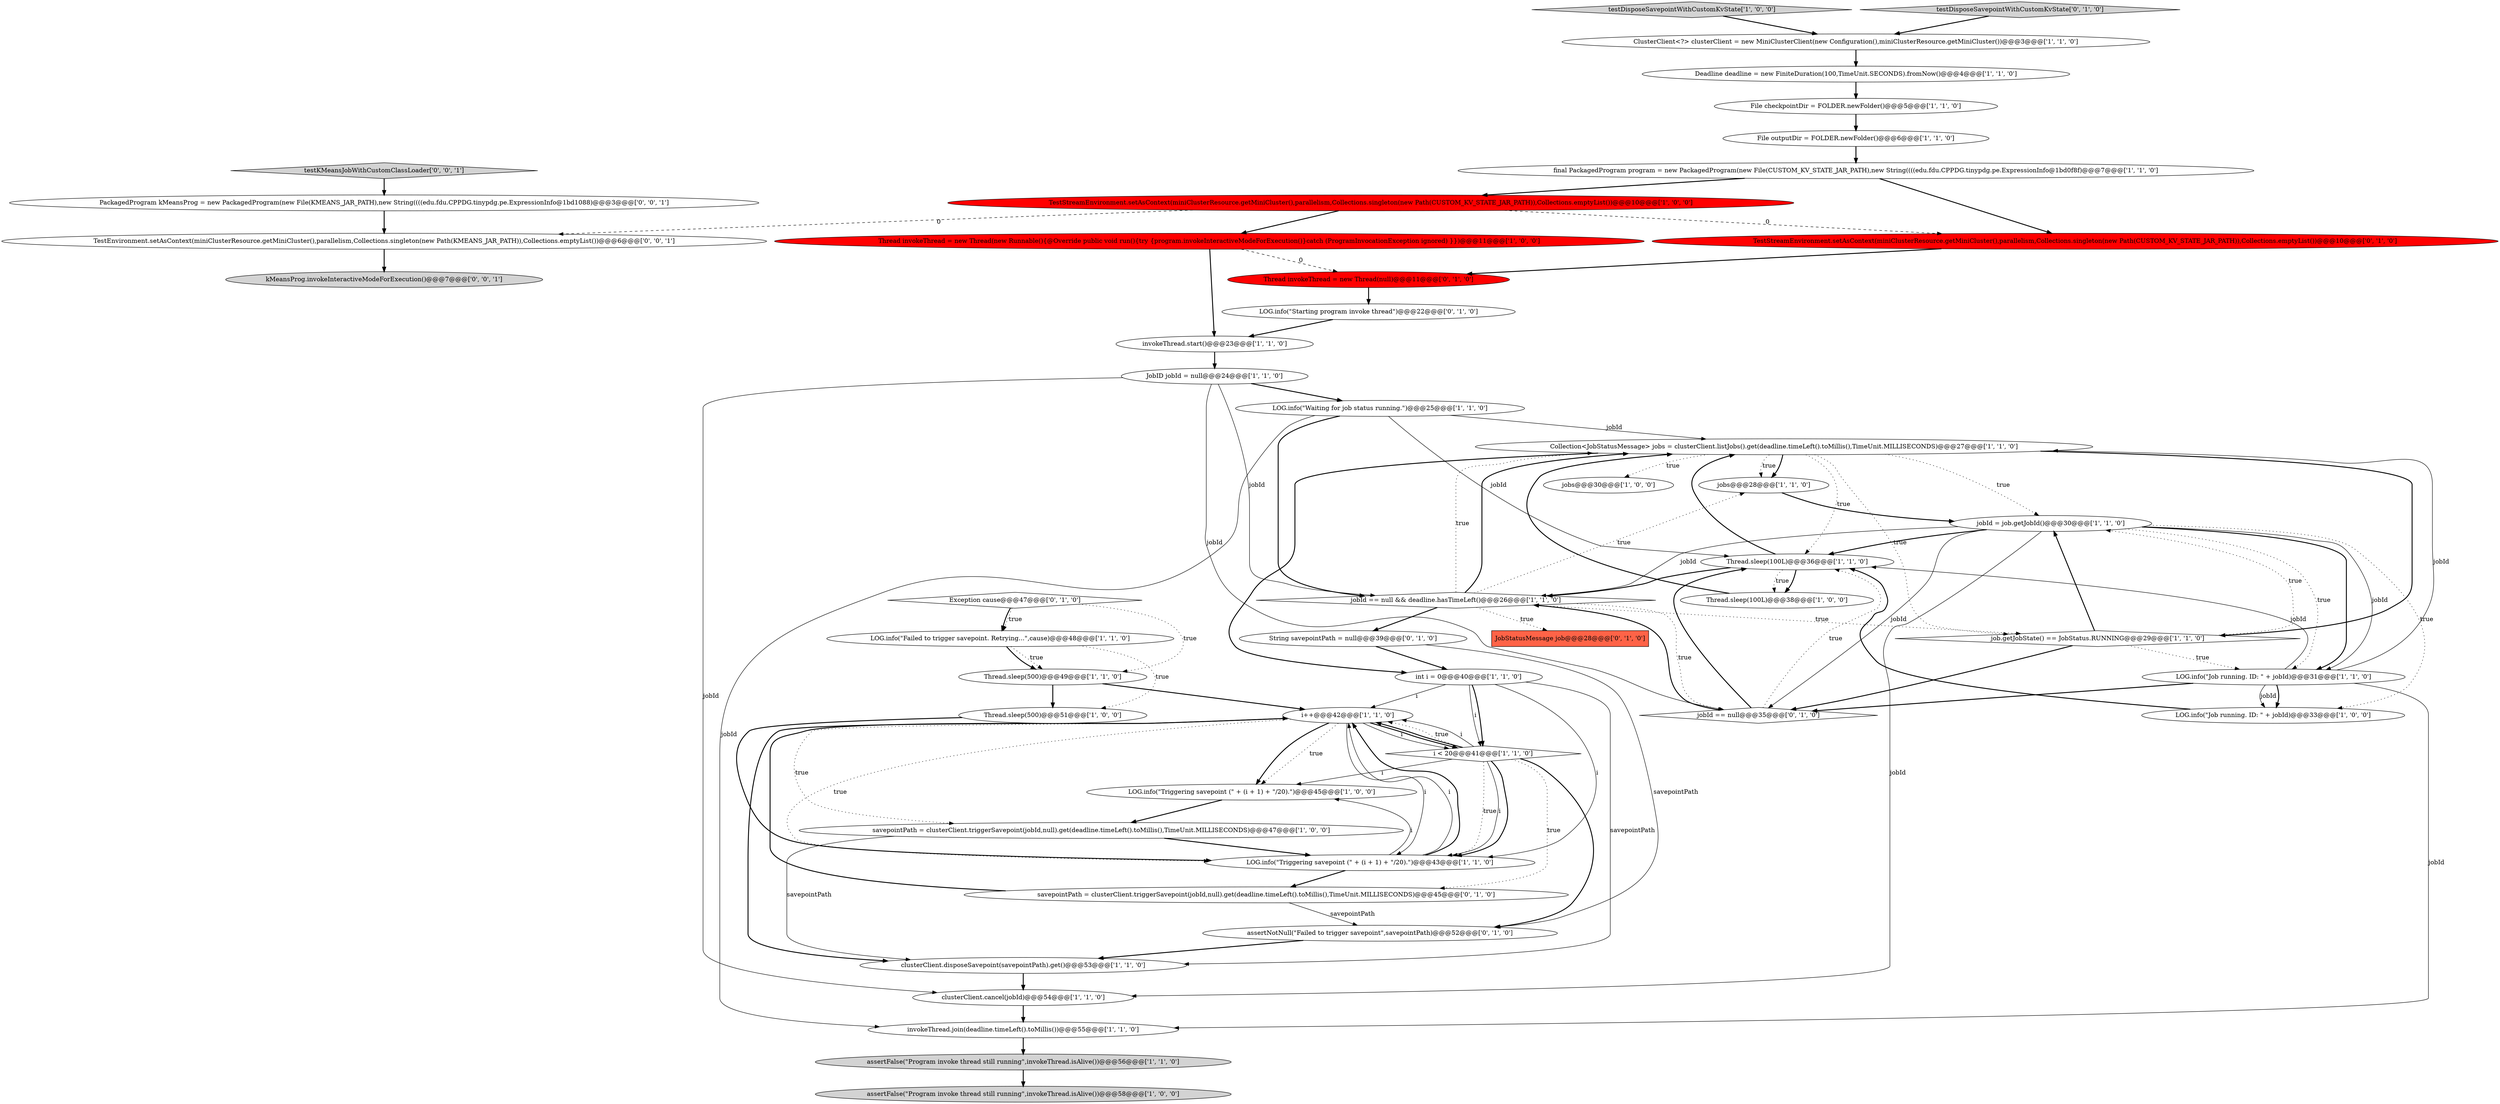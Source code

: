digraph {
22 [style = filled, label = "File checkpointDir = FOLDER.newFolder()@@@5@@@['1', '1', '0']", fillcolor = white, shape = ellipse image = "AAA0AAABBB1BBB"];
41 [style = filled, label = "savepointPath = clusterClient.triggerSavepoint(jobId,null).get(deadline.timeLeft().toMillis(),TimeUnit.MILLISECONDS)@@@45@@@['0', '1', '0']", fillcolor = white, shape = ellipse image = "AAA0AAABBB2BBB"];
3 [style = filled, label = "final PackagedProgram program = new PackagedProgram(new File(CUSTOM_KV_STATE_JAR_PATH),new String((((edu.fdu.CPPDG.tinypdg.pe.ExpressionInfo@1bd0f8f)@@@7@@@['1', '1', '0']", fillcolor = white, shape = ellipse image = "AAA0AAABBB1BBB"];
11 [style = filled, label = "assertFalse(\"Program invoke thread still running\",invokeThread.isAlive())@@@58@@@['1', '0', '0']", fillcolor = lightgray, shape = ellipse image = "AAA0AAABBB1BBB"];
28 [style = filled, label = "jobs@@@28@@@['1', '1', '0']", fillcolor = white, shape = ellipse image = "AAA0AAABBB1BBB"];
31 [style = filled, label = "assertFalse(\"Program invoke thread still running\",invokeThread.isAlive())@@@56@@@['1', '1', '0']", fillcolor = lightgray, shape = ellipse image = "AAA0AAABBB1BBB"];
46 [style = filled, label = "testKMeansJobWithCustomClassLoader['0', '0', '1']", fillcolor = lightgray, shape = diamond image = "AAA0AAABBB3BBB"];
8 [style = filled, label = "i++@@@42@@@['1', '1', '0']", fillcolor = white, shape = ellipse image = "AAA0AAABBB1BBB"];
29 [style = filled, label = "jobId = job.getJobId()@@@30@@@['1', '1', '0']", fillcolor = white, shape = ellipse image = "AAA0AAABBB1BBB"];
36 [style = filled, label = "String savepointPath = null@@@39@@@['0', '1', '0']", fillcolor = white, shape = ellipse image = "AAA0AAABBB2BBB"];
26 [style = filled, label = "i < 20@@@41@@@['1', '1', '0']", fillcolor = white, shape = diamond image = "AAA0AAABBB1BBB"];
30 [style = filled, label = "Collection<JobStatusMessage> jobs = clusterClient.listJobs().get(deadline.timeLeft().toMillis(),TimeUnit.MILLISECONDS)@@@27@@@['1', '1', '0']", fillcolor = white, shape = ellipse image = "AAA0AAABBB1BBB"];
17 [style = filled, label = "jobs@@@30@@@['1', '0', '0']", fillcolor = white, shape = ellipse image = "AAA0AAABBB1BBB"];
37 [style = filled, label = "LOG.info(\"Starting program invoke thread\")@@@22@@@['0', '1', '0']", fillcolor = white, shape = ellipse image = "AAA0AAABBB2BBB"];
9 [style = filled, label = "invokeThread.start()@@@23@@@['1', '1', '0']", fillcolor = white, shape = ellipse image = "AAA0AAABBB1BBB"];
5 [style = filled, label = "Thread.sleep(500)@@@49@@@['1', '1', '0']", fillcolor = white, shape = ellipse image = "AAA0AAABBB1BBB"];
4 [style = filled, label = "LOG.info(\"Waiting for job status running.\")@@@25@@@['1', '1', '0']", fillcolor = white, shape = ellipse image = "AAA0AAABBB1BBB"];
27 [style = filled, label = "Thread.sleep(500)@@@51@@@['1', '0', '0']", fillcolor = white, shape = ellipse image = "AAA0AAABBB1BBB"];
32 [style = filled, label = "testDisposeSavepointWithCustomKvState['1', '0', '0']", fillcolor = lightgray, shape = diamond image = "AAA0AAABBB1BBB"];
42 [style = filled, label = "testDisposeSavepointWithCustomKvState['0', '1', '0']", fillcolor = lightgray, shape = diamond image = "AAA0AAABBB2BBB"];
15 [style = filled, label = "Thread.sleep(100L)@@@36@@@['1', '1', '0']", fillcolor = white, shape = ellipse image = "AAA0AAABBB1BBB"];
12 [style = filled, label = "JobID jobId = null@@@24@@@['1', '1', '0']", fillcolor = white, shape = ellipse image = "AAA0AAABBB1BBB"];
47 [style = filled, label = "PackagedProgram kMeansProg = new PackagedProgram(new File(KMEANS_JAR_PATH),new String((((edu.fdu.CPPDG.tinypdg.pe.ExpressionInfo@1bd1088)@@@3@@@['0', '0', '1']", fillcolor = white, shape = ellipse image = "AAA0AAABBB3BBB"];
2 [style = filled, label = "ClusterClient<?> clusterClient = new MiniClusterClient(new Configuration(),miniClusterResource.getMiniCluster())@@@3@@@['1', '1', '0']", fillcolor = white, shape = ellipse image = "AAA0AAABBB1BBB"];
18 [style = filled, label = "LOG.info(\"Triggering savepoint (\" + (i + 1) + \"/20).\")@@@43@@@['1', '1', '0']", fillcolor = white, shape = ellipse image = "AAA0AAABBB1BBB"];
35 [style = filled, label = "assertNotNull(\"Failed to trigger savepoint\",savepointPath)@@@52@@@['0', '1', '0']", fillcolor = white, shape = ellipse image = "AAA0AAABBB2BBB"];
19 [style = filled, label = "File outputDir = FOLDER.newFolder()@@@6@@@['1', '1', '0']", fillcolor = white, shape = ellipse image = "AAA0AAABBB1BBB"];
48 [style = filled, label = "TestEnvironment.setAsContext(miniClusterResource.getMiniCluster(),parallelism,Collections.singleton(new Path(KMEANS_JAR_PATH)),Collections.emptyList())@@@6@@@['0', '0', '1']", fillcolor = white, shape = ellipse image = "AAA0AAABBB3BBB"];
39 [style = filled, label = "Thread invokeThread = new Thread(null)@@@11@@@['0', '1', '0']", fillcolor = red, shape = ellipse image = "AAA1AAABBB2BBB"];
44 [style = filled, label = "Exception cause@@@47@@@['0', '1', '0']", fillcolor = white, shape = diamond image = "AAA0AAABBB2BBB"];
6 [style = filled, label = "Thread.sleep(100L)@@@38@@@['1', '0', '0']", fillcolor = white, shape = ellipse image = "AAA0AAABBB1BBB"];
45 [style = filled, label = "kMeansProg.invokeInteractiveModeForExecution()@@@7@@@['0', '0', '1']", fillcolor = lightgray, shape = ellipse image = "AAA0AAABBB3BBB"];
20 [style = filled, label = "job.getJobState() == JobStatus.RUNNING@@@29@@@['1', '1', '0']", fillcolor = white, shape = diamond image = "AAA0AAABBB1BBB"];
23 [style = filled, label = "clusterClient.disposeSavepoint(savepointPath).get()@@@53@@@['1', '1', '0']", fillcolor = white, shape = ellipse image = "AAA0AAABBB1BBB"];
16 [style = filled, label = "Deadline deadline = new FiniteDuration(100,TimeUnit.SECONDS).fromNow()@@@4@@@['1', '1', '0']", fillcolor = white, shape = ellipse image = "AAA0AAABBB1BBB"];
7 [style = filled, label = "int i = 0@@@40@@@['1', '1', '0']", fillcolor = white, shape = ellipse image = "AAA0AAABBB1BBB"];
34 [style = filled, label = "savepointPath = clusterClient.triggerSavepoint(jobId,null).get(deadline.timeLeft().toMillis(),TimeUnit.MILLISECONDS)@@@47@@@['1', '0', '0']", fillcolor = white, shape = ellipse image = "AAA0AAABBB1BBB"];
14 [style = filled, label = "Thread invokeThread = new Thread(new Runnable(){@Override public void run(){try {program.invokeInteractiveModeForExecution()}catch (ProgramInvocationException ignored) }})@@@11@@@['1', '0', '0']", fillcolor = red, shape = ellipse image = "AAA1AAABBB1BBB"];
24 [style = filled, label = "clusterClient.cancel(jobId)@@@54@@@['1', '1', '0']", fillcolor = white, shape = ellipse image = "AAA0AAABBB1BBB"];
25 [style = filled, label = "jobId == null && deadline.hasTimeLeft()@@@26@@@['1', '1', '0']", fillcolor = white, shape = diamond image = "AAA0AAABBB1BBB"];
1 [style = filled, label = "TestStreamEnvironment.setAsContext(miniClusterResource.getMiniCluster(),parallelism,Collections.singleton(new Path(CUSTOM_KV_STATE_JAR_PATH)),Collections.emptyList())@@@10@@@['1', '0', '0']", fillcolor = red, shape = ellipse image = "AAA1AAABBB1BBB"];
40 [style = filled, label = "JobStatusMessage job@@@28@@@['0', '1', '0']", fillcolor = tomato, shape = box image = "AAA0AAABBB2BBB"];
13 [style = filled, label = "LOG.info(\"Job running. ID: \" + jobId)@@@33@@@['1', '0', '0']", fillcolor = white, shape = ellipse image = "AAA0AAABBB1BBB"];
21 [style = filled, label = "LOG.info(\"Job running. ID: \" + jobId)@@@31@@@['1', '1', '0']", fillcolor = white, shape = ellipse image = "AAA0AAABBB1BBB"];
33 [style = filled, label = "LOG.info(\"Triggering savepoint (\" + (i + 1) + \"/20).\")@@@45@@@['1', '0', '0']", fillcolor = white, shape = ellipse image = "AAA0AAABBB1BBB"];
43 [style = filled, label = "TestStreamEnvironment.setAsContext(miniClusterResource.getMiniCluster(),parallelism,Collections.singleton(new Path(CUSTOM_KV_STATE_JAR_PATH)),Collections.emptyList())@@@10@@@['0', '1', '0']", fillcolor = red, shape = ellipse image = "AAA1AAABBB2BBB"];
0 [style = filled, label = "LOG.info(\"Failed to trigger savepoint. Retrying...\",cause)@@@48@@@['1', '1', '0']", fillcolor = white, shape = ellipse image = "AAA0AAABBB1BBB"];
38 [style = filled, label = "jobId == null@@@35@@@['0', '1', '0']", fillcolor = white, shape = diamond image = "AAA0AAABBB2BBB"];
10 [style = filled, label = "invokeThread.join(deadline.timeLeft().toMillis())@@@55@@@['1', '1', '0']", fillcolor = white, shape = ellipse image = "AAA0AAABBB1BBB"];
29->15 [style = bold, label=""];
21->15 [style = solid, label="jobId"];
8->26 [style = solid, label="i"];
0->5 [style = dotted, label="true"];
4->25 [style = bold, label=""];
30->20 [style = bold, label=""];
15->25 [style = bold, label=""];
41->8 [style = bold, label=""];
25->30 [style = bold, label=""];
4->30 [style = solid, label="jobId"];
34->18 [style = bold, label=""];
4->15 [style = solid, label="jobId"];
25->28 [style = dotted, label="true"];
38->15 [style = bold, label=""];
37->9 [style = bold, label=""];
21->38 [style = bold, label=""];
7->26 [style = bold, label=""];
35->23 [style = bold, label=""];
30->28 [style = bold, label=""];
29->13 [style = dotted, label="true"];
38->15 [style = dotted, label="true"];
21->30 [style = solid, label="jobId"];
26->35 [style = bold, label=""];
14->9 [style = bold, label=""];
36->35 [style = solid, label="savepointPath"];
19->3 [style = bold, label=""];
26->41 [style = dotted, label="true"];
21->13 [style = bold, label=""];
2->16 [style = bold, label=""];
24->10 [style = bold, label=""];
42->2 [style = bold, label=""];
10->31 [style = bold, label=""];
8->23 [style = bold, label=""];
29->38 [style = solid, label="jobId"];
1->43 [style = dashed, label="0"];
47->48 [style = bold, label=""];
1->48 [style = dashed, label="0"];
25->36 [style = bold, label=""];
7->18 [style = solid, label="i"];
20->38 [style = bold, label=""];
25->38 [style = dotted, label="true"];
44->5 [style = dotted, label="true"];
31->11 [style = bold, label=""];
34->23 [style = solid, label="savepointPath"];
12->25 [style = solid, label="jobId"];
8->34 [style = dotted, label="true"];
30->29 [style = dotted, label="true"];
8->33 [style = dotted, label="true"];
30->7 [style = bold, label=""];
18->33 [style = solid, label="i"];
25->20 [style = dotted, label="true"];
38->25 [style = bold, label=""];
8->18 [style = dotted, label="true"];
7->23 [style = solid, label="savepointPath"];
26->18 [style = dotted, label="true"];
29->21 [style = dotted, label="true"];
13->15 [style = bold, label=""];
18->41 [style = bold, label=""];
26->33 [style = solid, label="i"];
4->10 [style = solid, label="jobId"];
30->28 [style = dotted, label="true"];
26->18 [style = solid, label="i"];
18->8 [style = solid, label="i"];
39->37 [style = bold, label=""];
28->29 [style = bold, label=""];
8->33 [style = bold, label=""];
27->18 [style = bold, label=""];
21->13 [style = solid, label="jobId"];
26->8 [style = dotted, label="true"];
3->1 [style = bold, label=""];
22->19 [style = bold, label=""];
26->18 [style = bold, label=""];
14->39 [style = dashed, label="0"];
26->8 [style = bold, label=""];
29->24 [style = solid, label="jobId"];
29->21 [style = bold, label=""];
44->0 [style = dotted, label="true"];
30->20 [style = dotted, label="true"];
18->8 [style = bold, label=""];
9->12 [style = bold, label=""];
30->17 [style = dotted, label="true"];
12->24 [style = solid, label="jobId"];
7->8 [style = solid, label="i"];
43->39 [style = bold, label=""];
0->5 [style = bold, label=""];
41->35 [style = solid, label="savepointPath"];
5->8 [style = bold, label=""];
20->29 [style = bold, label=""];
8->18 [style = solid, label="i"];
15->6 [style = bold, label=""];
15->30 [style = bold, label=""];
20->21 [style = dotted, label="true"];
16->22 [style = bold, label=""];
46->47 [style = bold, label=""];
32->2 [style = bold, label=""];
23->24 [style = bold, label=""];
48->45 [style = bold, label=""];
25->40 [style = dotted, label="true"];
12->4 [style = bold, label=""];
20->29 [style = dotted, label="true"];
36->7 [style = bold, label=""];
12->38 [style = solid, label="jobId"];
15->6 [style = dotted, label="true"];
26->8 [style = solid, label="i"];
29->21 [style = solid, label="jobId"];
1->14 [style = bold, label=""];
3->43 [style = bold, label=""];
5->27 [style = bold, label=""];
21->10 [style = solid, label="jobId"];
0->27 [style = dotted, label="true"];
29->25 [style = solid, label="jobId"];
30->15 [style = dotted, label="true"];
25->30 [style = dotted, label="true"];
33->34 [style = bold, label=""];
7->26 [style = solid, label="i"];
44->0 [style = bold, label=""];
8->26 [style = bold, label=""];
6->30 [style = bold, label=""];
}
